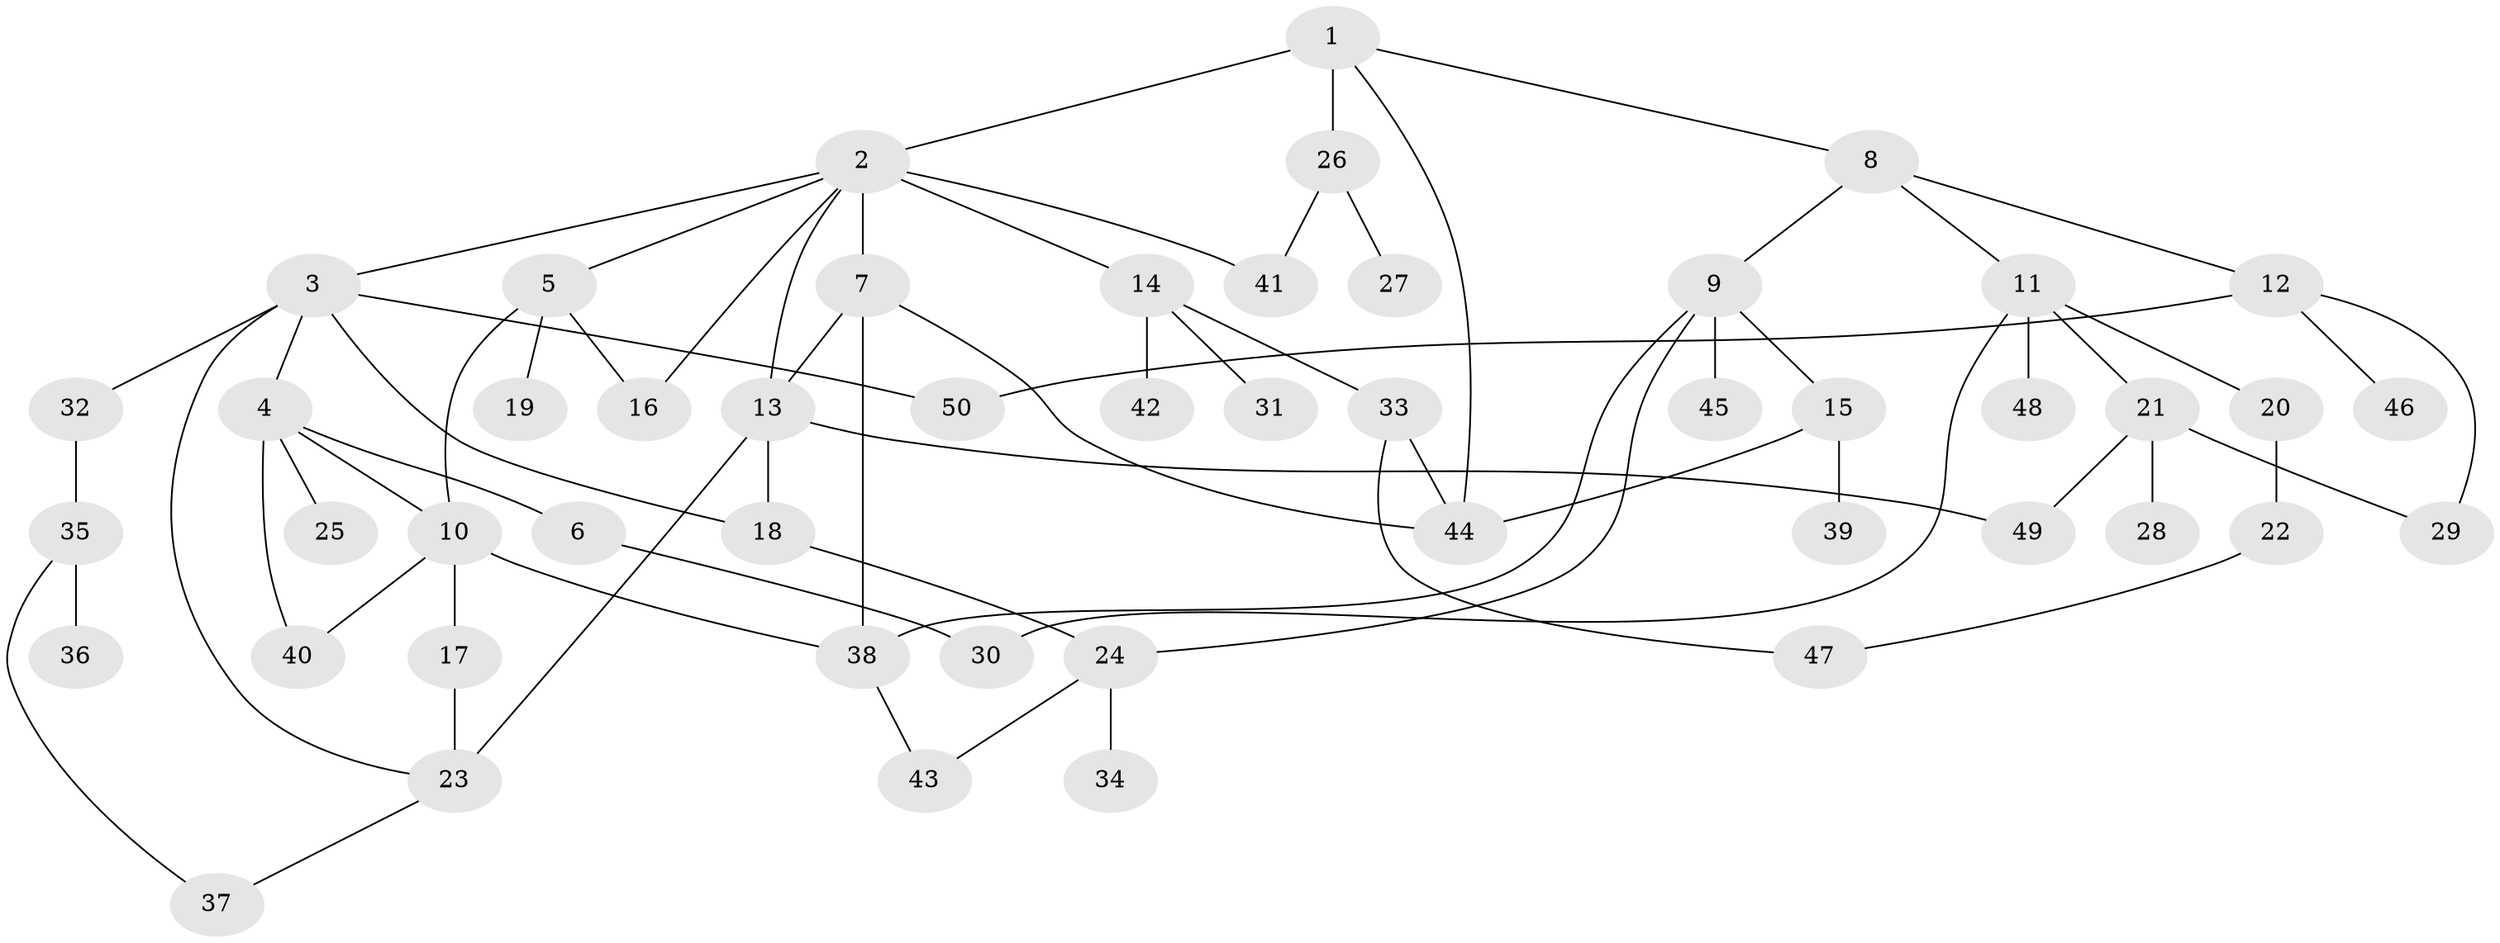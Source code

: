 // original degree distribution, {6: 0.057971014492753624, 7: 0.028985507246376812, 5: 0.057971014492753624, 4: 0.14492753623188406, 2: 0.3333333333333333, 1: 0.2753623188405797, 3: 0.10144927536231885}
// Generated by graph-tools (version 1.1) at 2025/48/03/04/25 22:48:52]
// undirected, 50 vertices, 70 edges
graph export_dot {
  node [color=gray90,style=filled];
  1;
  2;
  3;
  4;
  5;
  6;
  7;
  8;
  9;
  10;
  11;
  12;
  13;
  14;
  15;
  16;
  17;
  18;
  19;
  20;
  21;
  22;
  23;
  24;
  25;
  26;
  27;
  28;
  29;
  30;
  31;
  32;
  33;
  34;
  35;
  36;
  37;
  38;
  39;
  40;
  41;
  42;
  43;
  44;
  45;
  46;
  47;
  48;
  49;
  50;
  1 -- 2 [weight=2.0];
  1 -- 8 [weight=1.0];
  1 -- 26 [weight=1.0];
  1 -- 44 [weight=1.0];
  2 -- 3 [weight=1.0];
  2 -- 5 [weight=1.0];
  2 -- 7 [weight=1.0];
  2 -- 13 [weight=1.0];
  2 -- 14 [weight=1.0];
  2 -- 16 [weight=1.0];
  2 -- 41 [weight=1.0];
  3 -- 4 [weight=1.0];
  3 -- 18 [weight=1.0];
  3 -- 23 [weight=1.0];
  3 -- 32 [weight=1.0];
  3 -- 50 [weight=1.0];
  4 -- 6 [weight=1.0];
  4 -- 10 [weight=1.0];
  4 -- 25 [weight=1.0];
  4 -- 40 [weight=1.0];
  5 -- 10 [weight=1.0];
  5 -- 16 [weight=1.0];
  5 -- 19 [weight=1.0];
  6 -- 30 [weight=1.0];
  7 -- 13 [weight=1.0];
  7 -- 38 [weight=1.0];
  7 -- 44 [weight=1.0];
  8 -- 9 [weight=1.0];
  8 -- 11 [weight=1.0];
  8 -- 12 [weight=1.0];
  9 -- 15 [weight=1.0];
  9 -- 24 [weight=1.0];
  9 -- 38 [weight=1.0];
  9 -- 45 [weight=1.0];
  10 -- 17 [weight=1.0];
  10 -- 38 [weight=1.0];
  10 -- 40 [weight=1.0];
  11 -- 20 [weight=1.0];
  11 -- 21 [weight=1.0];
  11 -- 30 [weight=1.0];
  11 -- 48 [weight=1.0];
  12 -- 29 [weight=1.0];
  12 -- 46 [weight=1.0];
  12 -- 50 [weight=1.0];
  13 -- 18 [weight=1.0];
  13 -- 23 [weight=2.0];
  13 -- 49 [weight=1.0];
  14 -- 31 [weight=1.0];
  14 -- 33 [weight=1.0];
  14 -- 42 [weight=1.0];
  15 -- 39 [weight=1.0];
  15 -- 44 [weight=1.0];
  17 -- 23 [weight=1.0];
  18 -- 24 [weight=1.0];
  20 -- 22 [weight=1.0];
  21 -- 28 [weight=1.0];
  21 -- 29 [weight=1.0];
  21 -- 49 [weight=1.0];
  22 -- 47 [weight=1.0];
  23 -- 37 [weight=1.0];
  24 -- 34 [weight=1.0];
  24 -- 43 [weight=1.0];
  26 -- 27 [weight=1.0];
  26 -- 41 [weight=1.0];
  32 -- 35 [weight=1.0];
  33 -- 44 [weight=1.0];
  33 -- 47 [weight=1.0];
  35 -- 36 [weight=1.0];
  35 -- 37 [weight=1.0];
  38 -- 43 [weight=1.0];
}
